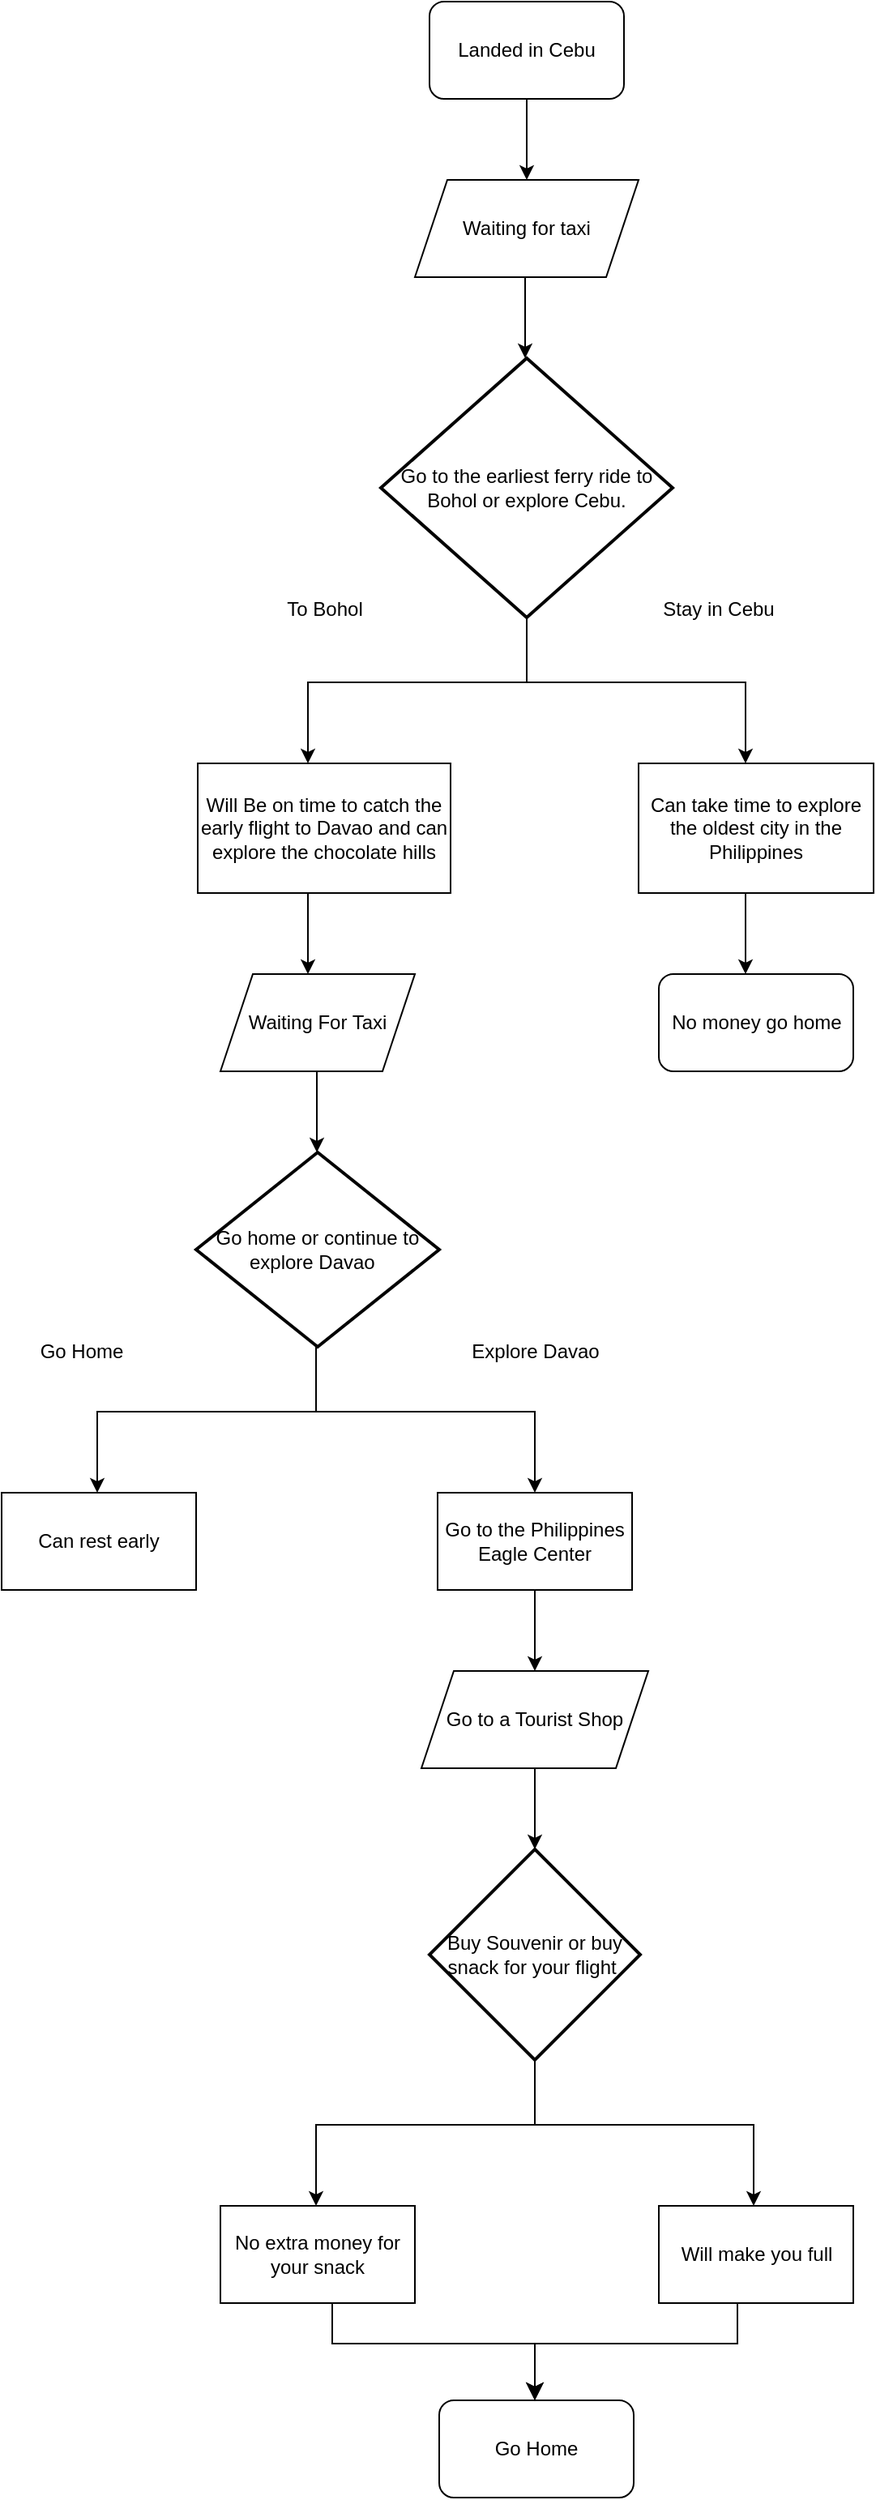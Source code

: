 <mxfile version="23.0.0" type="github">
  <diagram name="Page-1" id="6LjyqjTItmoqM_vDZdLA">
    <mxGraphModel dx="832" dy="481" grid="1" gridSize="10" guides="1" tooltips="1" connect="1" arrows="1" fold="1" page="1" pageScale="1" pageWidth="1100" pageHeight="1700" math="0" shadow="0">
      <root>
        <mxCell id="0" />
        <mxCell id="1" parent="0" />
        <mxCell id="lK2Olcy0GDEomvoa2N_G-1" value="Landed in Cebu" style="rounded=1;whiteSpace=wrap;html=1;" parent="1" vertex="1">
          <mxGeometry x="365" y="30" width="120" height="60" as="geometry" />
        </mxCell>
        <mxCell id="lK2Olcy0GDEomvoa2N_G-2" value="" style="endArrow=classic;html=1;rounded=0;" parent="1" edge="1">
          <mxGeometry width="50" height="50" relative="1" as="geometry">
            <mxPoint x="425" y="90" as="sourcePoint" />
            <mxPoint x="425" y="140" as="targetPoint" />
            <Array as="points">
              <mxPoint x="425" y="140" />
            </Array>
          </mxGeometry>
        </mxCell>
        <mxCell id="lK2Olcy0GDEomvoa2N_G-3" value="Waiting for taxi" style="shape=parallelogram;perimeter=parallelogramPerimeter;whiteSpace=wrap;html=1;fixedSize=1;" parent="1" vertex="1">
          <mxGeometry x="356" y="140" width="138" height="60" as="geometry" />
        </mxCell>
        <mxCell id="4Eo_cgK99f8jWklhc6s8-25" style="edgeStyle=orthogonalEdgeStyle;rounded=0;orthogonalLoop=1;jettySize=auto;html=1;exitX=0.5;exitY=1;exitDx=0;exitDy=0;" edge="1" parent="1">
          <mxGeometry relative="1" as="geometry">
            <mxPoint x="287" y="800" as="sourcePoint" />
            <mxPoint x="287" y="800" as="targetPoint" />
          </mxGeometry>
        </mxCell>
        <mxCell id="4Eo_cgK99f8jWklhc6s8-29" value="Will Be on time to catch the early flight to Davao and can explore the chocolate hills" style="rounded=0;whiteSpace=wrap;html=1;" vertex="1" parent="1">
          <mxGeometry x="222" y="500" width="156" height="80" as="geometry" />
        </mxCell>
        <mxCell id="4Eo_cgK99f8jWklhc6s8-30" value="Can take time to explore the oldest city in the Philippines" style="rounded=0;whiteSpace=wrap;html=1;" vertex="1" parent="1">
          <mxGeometry x="494" y="500" width="145" height="80" as="geometry" />
        </mxCell>
        <mxCell id="lK2Olcy0GDEomvoa2N_G-7" value="" style="endArrow=classic;html=1;rounded=0;" parent="1" edge="1">
          <mxGeometry width="50" height="50" relative="1" as="geometry">
            <mxPoint x="425" y="410" as="sourcePoint" />
            <mxPoint x="290" y="500" as="targetPoint" />
            <Array as="points">
              <mxPoint x="425" y="450" />
              <mxPoint x="290" y="450" />
            </Array>
          </mxGeometry>
        </mxCell>
        <mxCell id="4Eo_cgK99f8jWklhc6s8-1" value="" style="endArrow=classic;html=1;rounded=0;" edge="1" parent="1">
          <mxGeometry width="50" height="50" relative="1" as="geometry">
            <mxPoint x="425" y="410" as="sourcePoint" />
            <mxPoint x="560" y="500" as="targetPoint" />
            <Array as="points">
              <mxPoint x="425" y="450" />
              <mxPoint x="560" y="450" />
            </Array>
          </mxGeometry>
        </mxCell>
        <mxCell id="4Eo_cgK99f8jWklhc6s8-2" value="To Bohol" style="text;html=1;align=center;verticalAlign=middle;resizable=0;points=[];autosize=1;strokeColor=none;fillColor=none;" vertex="1" parent="1">
          <mxGeometry x="265" y="390" width="70" height="30" as="geometry" />
        </mxCell>
        <mxCell id="4Eo_cgK99f8jWklhc6s8-3" value="Stay in Cebu" style="text;html=1;align=center;verticalAlign=middle;resizable=0;points=[];autosize=1;strokeColor=none;fillColor=none;" vertex="1" parent="1">
          <mxGeometry x="497.5" y="390" width="90" height="30" as="geometry" />
        </mxCell>
        <mxCell id="4Eo_cgK99f8jWklhc6s8-33" value="" style="endArrow=classic;html=1;rounded=0;" edge="1" parent="1">
          <mxGeometry width="50" height="50" relative="1" as="geometry">
            <mxPoint x="430" y="1300" as="sourcePoint" />
            <mxPoint x="295" y="1390" as="targetPoint" />
            <Array as="points">
              <mxPoint x="430" y="1340" />
              <mxPoint x="295" y="1340" />
            </Array>
          </mxGeometry>
        </mxCell>
        <mxCell id="4Eo_cgK99f8jWklhc6s8-34" value="" style="endArrow=classic;html=1;rounded=0;" edge="1" parent="1">
          <mxGeometry width="50" height="50" relative="1" as="geometry">
            <mxPoint x="430" y="1300" as="sourcePoint" />
            <mxPoint x="565" y="1390" as="targetPoint" />
            <Array as="points">
              <mxPoint x="430" y="1340" />
              <mxPoint x="565" y="1340" />
            </Array>
          </mxGeometry>
        </mxCell>
        <mxCell id="4Eo_cgK99f8jWklhc6s8-40" value="No money go home" style="rounded=1;whiteSpace=wrap;html=1;" vertex="1" parent="1">
          <mxGeometry x="506.5" y="630" width="120" height="60" as="geometry" />
        </mxCell>
        <mxCell id="4Eo_cgK99f8jWklhc6s8-41" value="Waiting For Taxi" style="shape=parallelogram;perimeter=parallelogramPerimeter;whiteSpace=wrap;html=1;fixedSize=1;" vertex="1" parent="1">
          <mxGeometry x="236" y="630" width="120" height="60" as="geometry" />
        </mxCell>
        <mxCell id="4Eo_cgK99f8jWklhc6s8-45" value="Go to the earliest ferry ride to Bohol or explore Cebu." style="strokeWidth=2;html=1;shape=mxgraph.flowchart.decision;whiteSpace=wrap;" vertex="1" parent="1">
          <mxGeometry x="335" y="250" width="180" height="160" as="geometry" />
        </mxCell>
        <mxCell id="4Eo_cgK99f8jWklhc6s8-46" value="Go home or continue to explore Davao&amp;nbsp;&amp;nbsp;" style="strokeWidth=2;html=1;shape=mxgraph.flowchart.decision;whiteSpace=wrap;" vertex="1" parent="1">
          <mxGeometry x="221" y="740" width="150" height="120" as="geometry" />
        </mxCell>
        <mxCell id="4Eo_cgK99f8jWklhc6s8-48" value="" style="endArrow=classic;html=1;rounded=0;" edge="1" parent="1">
          <mxGeometry width="50" height="50" relative="1" as="geometry">
            <mxPoint x="424" y="200" as="sourcePoint" />
            <mxPoint x="424" y="250" as="targetPoint" />
            <Array as="points">
              <mxPoint x="424" y="250" />
            </Array>
          </mxGeometry>
        </mxCell>
        <mxCell id="4Eo_cgK99f8jWklhc6s8-49" value="" style="endArrow=classic;html=1;rounded=0;" edge="1" parent="1">
          <mxGeometry width="50" height="50" relative="1" as="geometry">
            <mxPoint x="560" y="580" as="sourcePoint" />
            <mxPoint x="560" y="630" as="targetPoint" />
            <Array as="points">
              <mxPoint x="560" y="630" />
            </Array>
          </mxGeometry>
        </mxCell>
        <mxCell id="4Eo_cgK99f8jWklhc6s8-50" value="" style="endArrow=classic;html=1;rounded=0;" edge="1" parent="1">
          <mxGeometry width="50" height="50" relative="1" as="geometry">
            <mxPoint x="290" y="580" as="sourcePoint" />
            <mxPoint x="290" y="630" as="targetPoint" />
            <Array as="points">
              <mxPoint x="290" y="630" />
            </Array>
          </mxGeometry>
        </mxCell>
        <mxCell id="4Eo_cgK99f8jWklhc6s8-51" value="" style="endArrow=classic;html=1;rounded=0;" edge="1" parent="1">
          <mxGeometry width="50" height="50" relative="1" as="geometry">
            <mxPoint x="295.5" y="690" as="sourcePoint" />
            <mxPoint x="295.5" y="740" as="targetPoint" />
            <Array as="points">
              <mxPoint x="295.5" y="740" />
            </Array>
          </mxGeometry>
        </mxCell>
        <mxCell id="4Eo_cgK99f8jWklhc6s8-52" value="" style="group" vertex="1" connectable="0" parent="1">
          <mxGeometry x="160" y="900" width="270" as="geometry" />
        </mxCell>
        <mxCell id="4Eo_cgK99f8jWklhc6s8-35" value="" style="endArrow=classic;html=1;rounded=0;" edge="1" parent="4Eo_cgK99f8jWklhc6s8-52">
          <mxGeometry width="50" height="50" relative="1" as="geometry">
            <mxPoint x="135" y="-40" as="sourcePoint" />
            <mxPoint x="270" y="50" as="targetPoint" />
            <Array as="points">
              <mxPoint x="135" />
              <mxPoint x="270" />
            </Array>
          </mxGeometry>
        </mxCell>
        <mxCell id="4Eo_cgK99f8jWklhc6s8-36" value="" style="endArrow=classic;html=1;rounded=0;" edge="1" parent="4Eo_cgK99f8jWklhc6s8-52">
          <mxGeometry width="50" height="50" relative="1" as="geometry">
            <mxPoint x="135" y="-40" as="sourcePoint" />
            <mxPoint y="50" as="targetPoint" />
            <Array as="points">
              <mxPoint x="135" />
              <mxPoint />
            </Array>
          </mxGeometry>
        </mxCell>
        <mxCell id="4Eo_cgK99f8jWklhc6s8-53" value="Can rest early" style="rounded=0;whiteSpace=wrap;html=1;" vertex="1" parent="1">
          <mxGeometry x="101" y="950" width="120" height="60" as="geometry" />
        </mxCell>
        <mxCell id="4Eo_cgK99f8jWklhc6s8-54" value="Go Home" style="text;html=1;align=center;verticalAlign=middle;resizable=0;points=[];autosize=1;strokeColor=none;fillColor=none;" vertex="1" parent="1">
          <mxGeometry x="115" y="848" width="70" height="30" as="geometry" />
        </mxCell>
        <mxCell id="4Eo_cgK99f8jWklhc6s8-55" value="Explore Davao" style="text;html=1;align=center;verticalAlign=middle;resizable=0;points=[];autosize=1;strokeColor=none;fillColor=none;" vertex="1" parent="1">
          <mxGeometry x="380" y="848" width="100" height="30" as="geometry" />
        </mxCell>
        <mxCell id="4Eo_cgK99f8jWklhc6s8-56" value="Go to the Philippines Eagle Center" style="rounded=0;whiteSpace=wrap;html=1;" vertex="1" parent="1">
          <mxGeometry x="370" y="950" width="120" height="60" as="geometry" />
        </mxCell>
        <mxCell id="4Eo_cgK99f8jWklhc6s8-57" value="" style="endArrow=classic;html=1;rounded=0;" edge="1" parent="1">
          <mxGeometry width="50" height="50" relative="1" as="geometry">
            <mxPoint x="430" y="1010" as="sourcePoint" />
            <mxPoint x="430" y="1060" as="targetPoint" />
            <Array as="points">
              <mxPoint x="430" y="1060" />
            </Array>
          </mxGeometry>
        </mxCell>
        <mxCell id="4Eo_cgK99f8jWklhc6s8-58" value="Buy Souvenir or buy snack for your flight&amp;nbsp;" style="strokeWidth=2;html=1;shape=mxgraph.flowchart.decision;whiteSpace=wrap;" vertex="1" parent="1">
          <mxGeometry x="365" y="1170" width="130" height="130" as="geometry" />
        </mxCell>
        <mxCell id="4Eo_cgK99f8jWklhc6s8-59" value="Go to a Tourist Shop" style="shape=parallelogram;perimeter=parallelogramPerimeter;whiteSpace=wrap;html=1;fixedSize=1;" vertex="1" parent="1">
          <mxGeometry x="360" y="1060" width="140" height="60" as="geometry" />
        </mxCell>
        <mxCell id="4Eo_cgK99f8jWklhc6s8-60" value="" style="endArrow=classic;html=1;rounded=0;" edge="1" parent="1">
          <mxGeometry width="50" height="50" relative="1" as="geometry">
            <mxPoint x="430" y="1120" as="sourcePoint" />
            <mxPoint x="430" y="1170" as="targetPoint" />
            <Array as="points">
              <mxPoint x="430" y="1170" />
            </Array>
          </mxGeometry>
        </mxCell>
        <mxCell id="4Eo_cgK99f8jWklhc6s8-61" value="No extra money for your snack" style="rounded=0;whiteSpace=wrap;html=1;" vertex="1" parent="1">
          <mxGeometry x="236" y="1390" width="120" height="60" as="geometry" />
        </mxCell>
        <mxCell id="4Eo_cgK99f8jWklhc6s8-63" value="Will make you full" style="rounded=0;whiteSpace=wrap;html=1;" vertex="1" parent="1">
          <mxGeometry x="506.5" y="1390" width="120" height="60" as="geometry" />
        </mxCell>
        <mxCell id="4Eo_cgK99f8jWklhc6s8-64" value="" style="edgeStyle=elbowEdgeStyle;elbow=vertical;endArrow=classic;html=1;curved=0;rounded=0;endSize=8;startSize=8;" edge="1" parent="1">
          <mxGeometry width="50" height="50" relative="1" as="geometry">
            <mxPoint x="555" y="1450" as="sourcePoint" />
            <mxPoint x="430" y="1510" as="targetPoint" />
            <Array as="points">
              <mxPoint x="460" y="1475" />
            </Array>
          </mxGeometry>
        </mxCell>
        <mxCell id="4Eo_cgK99f8jWklhc6s8-65" value="" style="edgeStyle=elbowEdgeStyle;elbow=vertical;endArrow=classic;html=1;curved=0;rounded=0;endSize=8;startSize=8;" edge="1" parent="1">
          <mxGeometry width="50" height="50" relative="1" as="geometry">
            <mxPoint x="305" y="1450" as="sourcePoint" />
            <mxPoint x="430" y="1510" as="targetPoint" />
            <Array as="points">
              <mxPoint x="400" y="1475" />
            </Array>
          </mxGeometry>
        </mxCell>
        <mxCell id="4Eo_cgK99f8jWklhc6s8-66" value="Go Home" style="rounded=1;whiteSpace=wrap;html=1;" vertex="1" parent="1">
          <mxGeometry x="371" y="1510" width="120" height="60" as="geometry" />
        </mxCell>
      </root>
    </mxGraphModel>
  </diagram>
</mxfile>
